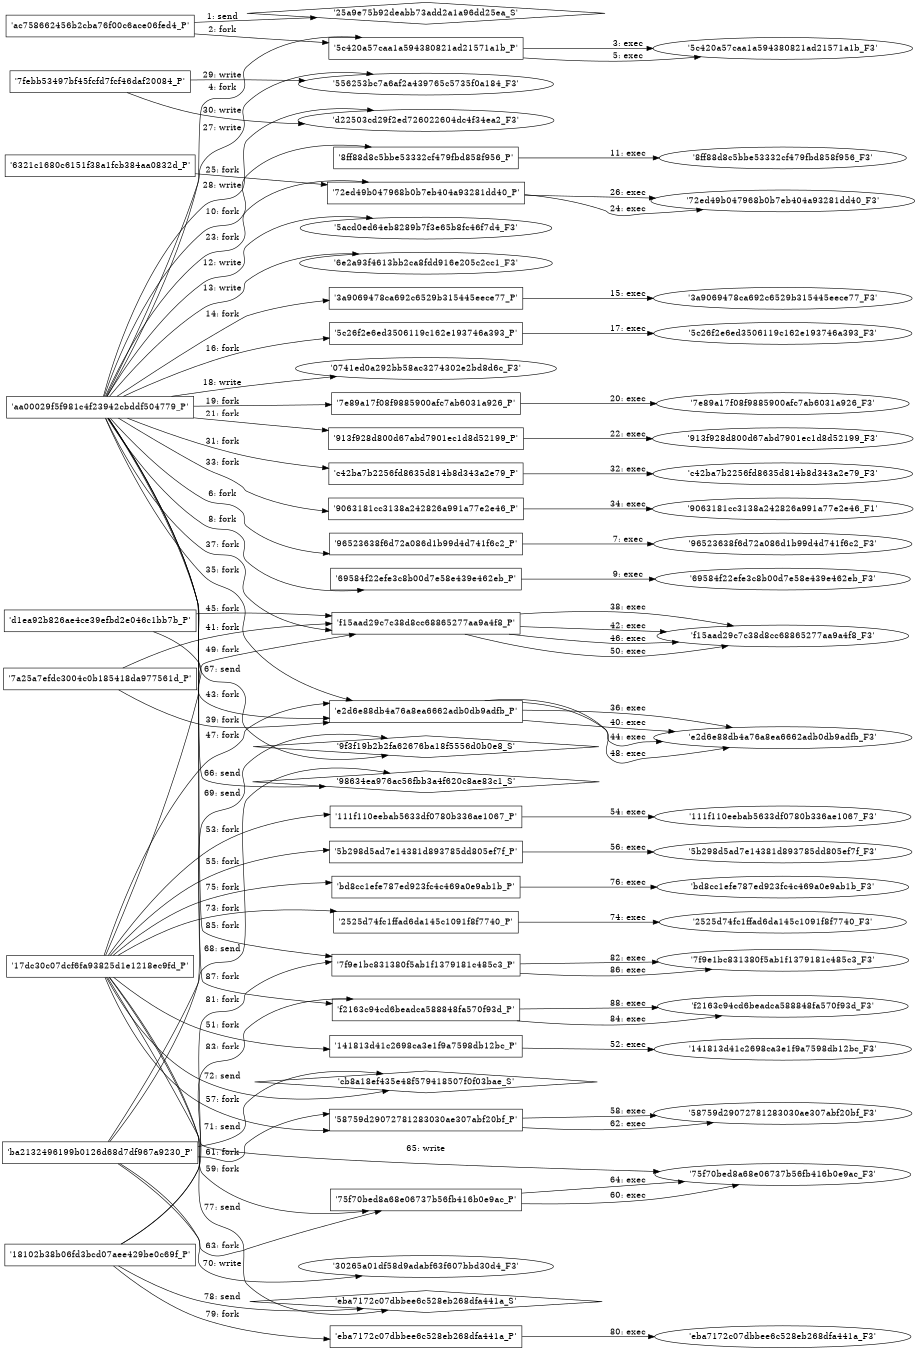 digraph "D:\Learning\Paper\apt\基于CTI的攻击预警\Dataset\攻击图\ASGfromALLCTI\Trend-spotting email techniques How modern phishing emails hide in plain sight.dot" {
rankdir="LR"
size="9"
fixedsize="false"
splines="true"
nodesep=0.3
ranksep=0
fontsize=10
overlap="scalexy"
engine= "neato"
	"'25a9e75b92deabb73add2a1a96dd25ea_S'" [node_type=Socket shape=diamond]
	"'ac758662456b2cba76f00c6ace06fed4_P'" [node_type=Process shape=box]
	"'ac758662456b2cba76f00c6ace06fed4_P'" -> "'25a9e75b92deabb73add2a1a96dd25ea_S'" [label="1: send"]
	"'ac758662456b2cba76f00c6ace06fed4_P'" [node_type=Process shape=box]
	"'5c420a57caa1a594380821ad21571a1b_P'" [node_type=Process shape=box]
	"'ac758662456b2cba76f00c6ace06fed4_P'" -> "'5c420a57caa1a594380821ad21571a1b_P'" [label="2: fork"]
	"'5c420a57caa1a594380821ad21571a1b_P'" [node_type=Process shape=box]
	"'5c420a57caa1a594380821ad21571a1b_F3'" [node_type=File shape=ellipse]
	"'5c420a57caa1a594380821ad21571a1b_P'" -> "'5c420a57caa1a594380821ad21571a1b_F3'" [label="3: exec"]
	"'aa00029f5f981c4f23942cbddf504779_P'" [node_type=Process shape=box]
	"'5c420a57caa1a594380821ad21571a1b_P'" [node_type=Process shape=box]
	"'aa00029f5f981c4f23942cbddf504779_P'" -> "'5c420a57caa1a594380821ad21571a1b_P'" [label="4: fork"]
	"'5c420a57caa1a594380821ad21571a1b_P'" [node_type=Process shape=box]
	"'5c420a57caa1a594380821ad21571a1b_F3'" [node_type=File shape=ellipse]
	"'5c420a57caa1a594380821ad21571a1b_P'" -> "'5c420a57caa1a594380821ad21571a1b_F3'" [label="5: exec"]
	"'aa00029f5f981c4f23942cbddf504779_P'" [node_type=Process shape=box]
	"'96523638f6d72a086d1b99d4d741f6c2_P'" [node_type=Process shape=box]
	"'aa00029f5f981c4f23942cbddf504779_P'" -> "'96523638f6d72a086d1b99d4d741f6c2_P'" [label="6: fork"]
	"'96523638f6d72a086d1b99d4d741f6c2_P'" [node_type=Process shape=box]
	"'96523638f6d72a086d1b99d4d741f6c2_F3'" [node_type=File shape=ellipse]
	"'96523638f6d72a086d1b99d4d741f6c2_P'" -> "'96523638f6d72a086d1b99d4d741f6c2_F3'" [label="7: exec"]
	"'aa00029f5f981c4f23942cbddf504779_P'" [node_type=Process shape=box]
	"'69584f22efe3c8b00d7e58e439e462eb_P'" [node_type=Process shape=box]
	"'aa00029f5f981c4f23942cbddf504779_P'" -> "'69584f22efe3c8b00d7e58e439e462eb_P'" [label="8: fork"]
	"'69584f22efe3c8b00d7e58e439e462eb_P'" [node_type=Process shape=box]
	"'69584f22efe3c8b00d7e58e439e462eb_F3'" [node_type=File shape=ellipse]
	"'69584f22efe3c8b00d7e58e439e462eb_P'" -> "'69584f22efe3c8b00d7e58e439e462eb_F3'" [label="9: exec"]
	"'aa00029f5f981c4f23942cbddf504779_P'" [node_type=Process shape=box]
	"'8ff88d8c5bbe53332cf479fbd858f956_P'" [node_type=Process shape=box]
	"'aa00029f5f981c4f23942cbddf504779_P'" -> "'8ff88d8c5bbe53332cf479fbd858f956_P'" [label="10: fork"]
	"'8ff88d8c5bbe53332cf479fbd858f956_P'" [node_type=Process shape=box]
	"'8ff88d8c5bbe53332cf479fbd858f956_F3'" [node_type=File shape=ellipse]
	"'8ff88d8c5bbe53332cf479fbd858f956_P'" -> "'8ff88d8c5bbe53332cf479fbd858f956_F3'" [label="11: exec"]
	"'5acd0ed64eb8289b7f3e65b8fc46f7d4_F3'" [node_type=file shape=ellipse]
	"'aa00029f5f981c4f23942cbddf504779_P'" [node_type=Process shape=box]
	"'aa00029f5f981c4f23942cbddf504779_P'" -> "'5acd0ed64eb8289b7f3e65b8fc46f7d4_F3'" [label="12: write"]
	"'6e2a93f4613bb2ca8fdd916e205c2cc1_F3'" [node_type=file shape=ellipse]
	"'aa00029f5f981c4f23942cbddf504779_P'" [node_type=Process shape=box]
	"'aa00029f5f981c4f23942cbddf504779_P'" -> "'6e2a93f4613bb2ca8fdd916e205c2cc1_F3'" [label="13: write"]
	"'aa00029f5f981c4f23942cbddf504779_P'" [node_type=Process shape=box]
	"'3a9069478ca692c6529b315445eece77_P'" [node_type=Process shape=box]
	"'aa00029f5f981c4f23942cbddf504779_P'" -> "'3a9069478ca692c6529b315445eece77_P'" [label="14: fork"]
	"'3a9069478ca692c6529b315445eece77_P'" [node_type=Process shape=box]
	"'3a9069478ca692c6529b315445eece77_F3'" [node_type=File shape=ellipse]
	"'3a9069478ca692c6529b315445eece77_P'" -> "'3a9069478ca692c6529b315445eece77_F3'" [label="15: exec"]
	"'aa00029f5f981c4f23942cbddf504779_P'" [node_type=Process shape=box]
	"'5c26f2e6ed3506119c162e193746a393_P'" [node_type=Process shape=box]
	"'aa00029f5f981c4f23942cbddf504779_P'" -> "'5c26f2e6ed3506119c162e193746a393_P'" [label="16: fork"]
	"'5c26f2e6ed3506119c162e193746a393_P'" [node_type=Process shape=box]
	"'5c26f2e6ed3506119c162e193746a393_F3'" [node_type=File shape=ellipse]
	"'5c26f2e6ed3506119c162e193746a393_P'" -> "'5c26f2e6ed3506119c162e193746a393_F3'" [label="17: exec"]
	"'0741ed0a292bb58ac3274302e2bd8d6c_F3'" [node_type=file shape=ellipse]
	"'aa00029f5f981c4f23942cbddf504779_P'" [node_type=Process shape=box]
	"'aa00029f5f981c4f23942cbddf504779_P'" -> "'0741ed0a292bb58ac3274302e2bd8d6c_F3'" [label="18: write"]
	"'aa00029f5f981c4f23942cbddf504779_P'" [node_type=Process shape=box]
	"'7e89a17f08f9885900afc7ab6031a926_P'" [node_type=Process shape=box]
	"'aa00029f5f981c4f23942cbddf504779_P'" -> "'7e89a17f08f9885900afc7ab6031a926_P'" [label="19: fork"]
	"'7e89a17f08f9885900afc7ab6031a926_P'" [node_type=Process shape=box]
	"'7e89a17f08f9885900afc7ab6031a926_F3'" [node_type=File shape=ellipse]
	"'7e89a17f08f9885900afc7ab6031a926_P'" -> "'7e89a17f08f9885900afc7ab6031a926_F3'" [label="20: exec"]
	"'aa00029f5f981c4f23942cbddf504779_P'" [node_type=Process shape=box]
	"'913f928d800d67abd7901ec1d8d52199_P'" [node_type=Process shape=box]
	"'aa00029f5f981c4f23942cbddf504779_P'" -> "'913f928d800d67abd7901ec1d8d52199_P'" [label="21: fork"]
	"'913f928d800d67abd7901ec1d8d52199_P'" [node_type=Process shape=box]
	"'913f928d800d67abd7901ec1d8d52199_F3'" [node_type=File shape=ellipse]
	"'913f928d800d67abd7901ec1d8d52199_P'" -> "'913f928d800d67abd7901ec1d8d52199_F3'" [label="22: exec"]
	"'aa00029f5f981c4f23942cbddf504779_P'" [node_type=Process shape=box]
	"'72ed49b047968b0b7eb404a93281dd40_P'" [node_type=Process shape=box]
	"'aa00029f5f981c4f23942cbddf504779_P'" -> "'72ed49b047968b0b7eb404a93281dd40_P'" [label="23: fork"]
	"'72ed49b047968b0b7eb404a93281dd40_P'" [node_type=Process shape=box]
	"'72ed49b047968b0b7eb404a93281dd40_F3'" [node_type=File shape=ellipse]
	"'72ed49b047968b0b7eb404a93281dd40_P'" -> "'72ed49b047968b0b7eb404a93281dd40_F3'" [label="24: exec"]
	"'6321c1680c6151f38a1fcb384aa0832d_P'" [node_type=Process shape=box]
	"'72ed49b047968b0b7eb404a93281dd40_P'" [node_type=Process shape=box]
	"'6321c1680c6151f38a1fcb384aa0832d_P'" -> "'72ed49b047968b0b7eb404a93281dd40_P'" [label="25: fork"]
	"'72ed49b047968b0b7eb404a93281dd40_P'" [node_type=Process shape=box]
	"'72ed49b047968b0b7eb404a93281dd40_F3'" [node_type=File shape=ellipse]
	"'72ed49b047968b0b7eb404a93281dd40_P'" -> "'72ed49b047968b0b7eb404a93281dd40_F3'" [label="26: exec"]
	"'556253bc7a6af2a439765c5735f0a184_F3'" [node_type=file shape=ellipse]
	"'aa00029f5f981c4f23942cbddf504779_P'" [node_type=Process shape=box]
	"'aa00029f5f981c4f23942cbddf504779_P'" -> "'556253bc7a6af2a439765c5735f0a184_F3'" [label="27: write"]
	"'d22503cd29f2ed726022604dc4f34ea2_F3'" [node_type=file shape=ellipse]
	"'aa00029f5f981c4f23942cbddf504779_P'" [node_type=Process shape=box]
	"'aa00029f5f981c4f23942cbddf504779_P'" -> "'d22503cd29f2ed726022604dc4f34ea2_F3'" [label="28: write"]
	"'556253bc7a6af2a439765c5735f0a184_F3'" [node_type=file shape=ellipse]
	"'7febb53497bf45fcfd7fcf46daf20084_P'" [node_type=Process shape=box]
	"'7febb53497bf45fcfd7fcf46daf20084_P'" -> "'556253bc7a6af2a439765c5735f0a184_F3'" [label="29: write"]
	"'d22503cd29f2ed726022604dc4f34ea2_F3'" [node_type=file shape=ellipse]
	"'7febb53497bf45fcfd7fcf46daf20084_P'" [node_type=Process shape=box]
	"'7febb53497bf45fcfd7fcf46daf20084_P'" -> "'d22503cd29f2ed726022604dc4f34ea2_F3'" [label="30: write"]
	"'aa00029f5f981c4f23942cbddf504779_P'" [node_type=Process shape=box]
	"'c42ba7b2256fd8635d814b8d343a2e79_P'" [node_type=Process shape=box]
	"'aa00029f5f981c4f23942cbddf504779_P'" -> "'c42ba7b2256fd8635d814b8d343a2e79_P'" [label="31: fork"]
	"'c42ba7b2256fd8635d814b8d343a2e79_P'" [node_type=Process shape=box]
	"'c42ba7b2256fd8635d814b8d343a2e79_F3'" [node_type=File shape=ellipse]
	"'c42ba7b2256fd8635d814b8d343a2e79_P'" -> "'c42ba7b2256fd8635d814b8d343a2e79_F3'" [label="32: exec"]
	"'aa00029f5f981c4f23942cbddf504779_P'" [node_type=Process shape=box]
	"'9063181cc3138a242826a991a77e2e46_P'" [node_type=Process shape=box]
	"'aa00029f5f981c4f23942cbddf504779_P'" -> "'9063181cc3138a242826a991a77e2e46_P'" [label="33: fork"]
	"'9063181cc3138a242826a991a77e2e46_P'" [node_type=Process shape=box]
	"'9063181cc3138a242826a991a77e2e46_F1'" [node_type=File shape=ellipse]
	"'9063181cc3138a242826a991a77e2e46_P'" -> "'9063181cc3138a242826a991a77e2e46_F1'" [label="34: exec"]
	"'aa00029f5f981c4f23942cbddf504779_P'" [node_type=Process shape=box]
	"'e2d6e88db4a76a8ea6662adb0db9adfb_P'" [node_type=Process shape=box]
	"'aa00029f5f981c4f23942cbddf504779_P'" -> "'e2d6e88db4a76a8ea6662adb0db9adfb_P'" [label="35: fork"]
	"'e2d6e88db4a76a8ea6662adb0db9adfb_P'" [node_type=Process shape=box]
	"'e2d6e88db4a76a8ea6662adb0db9adfb_F3'" [node_type=File shape=ellipse]
	"'e2d6e88db4a76a8ea6662adb0db9adfb_P'" -> "'e2d6e88db4a76a8ea6662adb0db9adfb_F3'" [label="36: exec"]
	"'aa00029f5f981c4f23942cbddf504779_P'" [node_type=Process shape=box]
	"'f15aad29c7c38d8cc68865277aa9a4f8_P'" [node_type=Process shape=box]
	"'aa00029f5f981c4f23942cbddf504779_P'" -> "'f15aad29c7c38d8cc68865277aa9a4f8_P'" [label="37: fork"]
	"'f15aad29c7c38d8cc68865277aa9a4f8_P'" [node_type=Process shape=box]
	"'f15aad29c7c38d8cc68865277aa9a4f8_F3'" [node_type=File shape=ellipse]
	"'f15aad29c7c38d8cc68865277aa9a4f8_P'" -> "'f15aad29c7c38d8cc68865277aa9a4f8_F3'" [label="38: exec"]
	"'7a25a7efdc3004c0b185418da977561d_P'" [node_type=Process shape=box]
	"'e2d6e88db4a76a8ea6662adb0db9adfb_P'" [node_type=Process shape=box]
	"'7a25a7efdc3004c0b185418da977561d_P'" -> "'e2d6e88db4a76a8ea6662adb0db9adfb_P'" [label="39: fork"]
	"'e2d6e88db4a76a8ea6662adb0db9adfb_P'" [node_type=Process shape=box]
	"'e2d6e88db4a76a8ea6662adb0db9adfb_F3'" [node_type=File shape=ellipse]
	"'e2d6e88db4a76a8ea6662adb0db9adfb_P'" -> "'e2d6e88db4a76a8ea6662adb0db9adfb_F3'" [label="40: exec"]
	"'7a25a7efdc3004c0b185418da977561d_P'" [node_type=Process shape=box]
	"'f15aad29c7c38d8cc68865277aa9a4f8_P'" [node_type=Process shape=box]
	"'7a25a7efdc3004c0b185418da977561d_P'" -> "'f15aad29c7c38d8cc68865277aa9a4f8_P'" [label="41: fork"]
	"'f15aad29c7c38d8cc68865277aa9a4f8_P'" [node_type=Process shape=box]
	"'f15aad29c7c38d8cc68865277aa9a4f8_F3'" [node_type=File shape=ellipse]
	"'f15aad29c7c38d8cc68865277aa9a4f8_P'" -> "'f15aad29c7c38d8cc68865277aa9a4f8_F3'" [label="42: exec"]
	"'d1ea92b826ae4ce39efbd2e046c1bb7b_P'" [node_type=Process shape=box]
	"'e2d6e88db4a76a8ea6662adb0db9adfb_P'" [node_type=Process shape=box]
	"'d1ea92b826ae4ce39efbd2e046c1bb7b_P'" -> "'e2d6e88db4a76a8ea6662adb0db9adfb_P'" [label="43: fork"]
	"'e2d6e88db4a76a8ea6662adb0db9adfb_P'" [node_type=Process shape=box]
	"'e2d6e88db4a76a8ea6662adb0db9adfb_F3'" [node_type=File shape=ellipse]
	"'e2d6e88db4a76a8ea6662adb0db9adfb_P'" -> "'e2d6e88db4a76a8ea6662adb0db9adfb_F3'" [label="44: exec"]
	"'d1ea92b826ae4ce39efbd2e046c1bb7b_P'" [node_type=Process shape=box]
	"'f15aad29c7c38d8cc68865277aa9a4f8_P'" [node_type=Process shape=box]
	"'d1ea92b826ae4ce39efbd2e046c1bb7b_P'" -> "'f15aad29c7c38d8cc68865277aa9a4f8_P'" [label="45: fork"]
	"'f15aad29c7c38d8cc68865277aa9a4f8_P'" [node_type=Process shape=box]
	"'f15aad29c7c38d8cc68865277aa9a4f8_F3'" [node_type=File shape=ellipse]
	"'f15aad29c7c38d8cc68865277aa9a4f8_P'" -> "'f15aad29c7c38d8cc68865277aa9a4f8_F3'" [label="46: exec"]
	"'17dc30c07dcf6fa93825d1e1218ec9fd_P'" [node_type=Process shape=box]
	"'e2d6e88db4a76a8ea6662adb0db9adfb_P'" [node_type=Process shape=box]
	"'17dc30c07dcf6fa93825d1e1218ec9fd_P'" -> "'e2d6e88db4a76a8ea6662adb0db9adfb_P'" [label="47: fork"]
	"'e2d6e88db4a76a8ea6662adb0db9adfb_P'" [node_type=Process shape=box]
	"'e2d6e88db4a76a8ea6662adb0db9adfb_F3'" [node_type=File shape=ellipse]
	"'e2d6e88db4a76a8ea6662adb0db9adfb_P'" -> "'e2d6e88db4a76a8ea6662adb0db9adfb_F3'" [label="48: exec"]
	"'17dc30c07dcf6fa93825d1e1218ec9fd_P'" [node_type=Process shape=box]
	"'f15aad29c7c38d8cc68865277aa9a4f8_P'" [node_type=Process shape=box]
	"'17dc30c07dcf6fa93825d1e1218ec9fd_P'" -> "'f15aad29c7c38d8cc68865277aa9a4f8_P'" [label="49: fork"]
	"'f15aad29c7c38d8cc68865277aa9a4f8_P'" [node_type=Process shape=box]
	"'f15aad29c7c38d8cc68865277aa9a4f8_F3'" [node_type=File shape=ellipse]
	"'f15aad29c7c38d8cc68865277aa9a4f8_P'" -> "'f15aad29c7c38d8cc68865277aa9a4f8_F3'" [label="50: exec"]
	"'17dc30c07dcf6fa93825d1e1218ec9fd_P'" [node_type=Process shape=box]
	"'141813d41c2698ca3e1f9a7598db12bc_P'" [node_type=Process shape=box]
	"'17dc30c07dcf6fa93825d1e1218ec9fd_P'" -> "'141813d41c2698ca3e1f9a7598db12bc_P'" [label="51: fork"]
	"'141813d41c2698ca3e1f9a7598db12bc_P'" [node_type=Process shape=box]
	"'141813d41c2698ca3e1f9a7598db12bc_F3'" [node_type=File shape=ellipse]
	"'141813d41c2698ca3e1f9a7598db12bc_P'" -> "'141813d41c2698ca3e1f9a7598db12bc_F3'" [label="52: exec"]
	"'17dc30c07dcf6fa93825d1e1218ec9fd_P'" [node_type=Process shape=box]
	"'111f110eebab5633df0780b336ae1067_P'" [node_type=Process shape=box]
	"'17dc30c07dcf6fa93825d1e1218ec9fd_P'" -> "'111f110eebab5633df0780b336ae1067_P'" [label="53: fork"]
	"'111f110eebab5633df0780b336ae1067_P'" [node_type=Process shape=box]
	"'111f110eebab5633df0780b336ae1067_F3'" [node_type=File shape=ellipse]
	"'111f110eebab5633df0780b336ae1067_P'" -> "'111f110eebab5633df0780b336ae1067_F3'" [label="54: exec"]
	"'17dc30c07dcf6fa93825d1e1218ec9fd_P'" [node_type=Process shape=box]
	"'5b298d5ad7e14381d893785dd805ef7f_P'" [node_type=Process shape=box]
	"'17dc30c07dcf6fa93825d1e1218ec9fd_P'" -> "'5b298d5ad7e14381d893785dd805ef7f_P'" [label="55: fork"]
	"'5b298d5ad7e14381d893785dd805ef7f_P'" [node_type=Process shape=box]
	"'5b298d5ad7e14381d893785dd805ef7f_F3'" [node_type=File shape=ellipse]
	"'5b298d5ad7e14381d893785dd805ef7f_P'" -> "'5b298d5ad7e14381d893785dd805ef7f_F3'" [label="56: exec"]
	"'17dc30c07dcf6fa93825d1e1218ec9fd_P'" [node_type=Process shape=box]
	"'58759d29072781283030ae307abf20bf_P'" [node_type=Process shape=box]
	"'17dc30c07dcf6fa93825d1e1218ec9fd_P'" -> "'58759d29072781283030ae307abf20bf_P'" [label="57: fork"]
	"'58759d29072781283030ae307abf20bf_P'" [node_type=Process shape=box]
	"'58759d29072781283030ae307abf20bf_F3'" [node_type=File shape=ellipse]
	"'58759d29072781283030ae307abf20bf_P'" -> "'58759d29072781283030ae307abf20bf_F3'" [label="58: exec"]
	"'17dc30c07dcf6fa93825d1e1218ec9fd_P'" [node_type=Process shape=box]
	"'75f70bed8a68e06737b56fb416b0e9ac_P'" [node_type=Process shape=box]
	"'17dc30c07dcf6fa93825d1e1218ec9fd_P'" -> "'75f70bed8a68e06737b56fb416b0e9ac_P'" [label="59: fork"]
	"'75f70bed8a68e06737b56fb416b0e9ac_P'" [node_type=Process shape=box]
	"'75f70bed8a68e06737b56fb416b0e9ac_F3'" [node_type=File shape=ellipse]
	"'75f70bed8a68e06737b56fb416b0e9ac_P'" -> "'75f70bed8a68e06737b56fb416b0e9ac_F3'" [label="60: exec"]
	"'ba2132496199b0126d68d7df967a9230_P'" [node_type=Process shape=box]
	"'58759d29072781283030ae307abf20bf_P'" [node_type=Process shape=box]
	"'ba2132496199b0126d68d7df967a9230_P'" -> "'58759d29072781283030ae307abf20bf_P'" [label="61: fork"]
	"'58759d29072781283030ae307abf20bf_P'" [node_type=Process shape=box]
	"'58759d29072781283030ae307abf20bf_F3'" [node_type=File shape=ellipse]
	"'58759d29072781283030ae307abf20bf_P'" -> "'58759d29072781283030ae307abf20bf_F3'" [label="62: exec"]
	"'ba2132496199b0126d68d7df967a9230_P'" [node_type=Process shape=box]
	"'75f70bed8a68e06737b56fb416b0e9ac_P'" [node_type=Process shape=box]
	"'ba2132496199b0126d68d7df967a9230_P'" -> "'75f70bed8a68e06737b56fb416b0e9ac_P'" [label="63: fork"]
	"'75f70bed8a68e06737b56fb416b0e9ac_P'" [node_type=Process shape=box]
	"'75f70bed8a68e06737b56fb416b0e9ac_F3'" [node_type=File shape=ellipse]
	"'75f70bed8a68e06737b56fb416b0e9ac_P'" -> "'75f70bed8a68e06737b56fb416b0e9ac_F3'" [label="64: exec"]
	"'75f70bed8a68e06737b56fb416b0e9ac_F3'" [node_type=file shape=ellipse]
	"'17dc30c07dcf6fa93825d1e1218ec9fd_P'" [node_type=Process shape=box]
	"'17dc30c07dcf6fa93825d1e1218ec9fd_P'" -> "'75f70bed8a68e06737b56fb416b0e9ac_F3'" [label="65: write"]
	"'98634ea976ac56fbb3a4f620c8ae83c1_S'" [node_type=Socket shape=diamond]
	"'aa00029f5f981c4f23942cbddf504779_P'" [node_type=Process shape=box]
	"'aa00029f5f981c4f23942cbddf504779_P'" -> "'98634ea976ac56fbb3a4f620c8ae83c1_S'" [label="66: send"]
	"'9f3f19b2b2fa62676ba18f5556d0b0e8_S'" [node_type=Socket shape=diamond]
	"'aa00029f5f981c4f23942cbddf504779_P'" [node_type=Process shape=box]
	"'aa00029f5f981c4f23942cbddf504779_P'" -> "'9f3f19b2b2fa62676ba18f5556d0b0e8_S'" [label="67: send"]
	"'98634ea976ac56fbb3a4f620c8ae83c1_S'" [node_type=Socket shape=diamond]
	"'ba2132496199b0126d68d7df967a9230_P'" [node_type=Process shape=box]
	"'ba2132496199b0126d68d7df967a9230_P'" -> "'98634ea976ac56fbb3a4f620c8ae83c1_S'" [label="68: send"]
	"'9f3f19b2b2fa62676ba18f5556d0b0e8_S'" [node_type=Socket shape=diamond]
	"'ba2132496199b0126d68d7df967a9230_P'" [node_type=Process shape=box]
	"'ba2132496199b0126d68d7df967a9230_P'" -> "'9f3f19b2b2fa62676ba18f5556d0b0e8_S'" [label="69: send"]
	"'30265a01df58d9adabf63f607bbd30d4_F3'" [node_type=file shape=ellipse]
	"'ba2132496199b0126d68d7df967a9230_P'" [node_type=Process shape=box]
	"'ba2132496199b0126d68d7df967a9230_P'" -> "'30265a01df58d9adabf63f607bbd30d4_F3'" [label="70: write"]
	"'cb8a18ef435e48f579418507f0f03bae_S'" [node_type=Socket shape=diamond]
	"'ba2132496199b0126d68d7df967a9230_P'" [node_type=Process shape=box]
	"'ba2132496199b0126d68d7df967a9230_P'" -> "'cb8a18ef435e48f579418507f0f03bae_S'" [label="71: send"]
	"'cb8a18ef435e48f579418507f0f03bae_S'" [node_type=Socket shape=diamond]
	"'17dc30c07dcf6fa93825d1e1218ec9fd_P'" [node_type=Process shape=box]
	"'17dc30c07dcf6fa93825d1e1218ec9fd_P'" -> "'cb8a18ef435e48f579418507f0f03bae_S'" [label="72: send"]
	"'17dc30c07dcf6fa93825d1e1218ec9fd_P'" [node_type=Process shape=box]
	"'2525d74fc1ffad6da145c1091f8f7740_P'" [node_type=Process shape=box]
	"'17dc30c07dcf6fa93825d1e1218ec9fd_P'" -> "'2525d74fc1ffad6da145c1091f8f7740_P'" [label="73: fork"]
	"'2525d74fc1ffad6da145c1091f8f7740_P'" [node_type=Process shape=box]
	"'2525d74fc1ffad6da145c1091f8f7740_F3'" [node_type=File shape=ellipse]
	"'2525d74fc1ffad6da145c1091f8f7740_P'" -> "'2525d74fc1ffad6da145c1091f8f7740_F3'" [label="74: exec"]
	"'17dc30c07dcf6fa93825d1e1218ec9fd_P'" [node_type=Process shape=box]
	"'bd8cc1efe787ed923fc4c469a0e9ab1b_P'" [node_type=Process shape=box]
	"'17dc30c07dcf6fa93825d1e1218ec9fd_P'" -> "'bd8cc1efe787ed923fc4c469a0e9ab1b_P'" [label="75: fork"]
	"'bd8cc1efe787ed923fc4c469a0e9ab1b_P'" [node_type=Process shape=box]
	"'bd8cc1efe787ed923fc4c469a0e9ab1b_F3'" [node_type=File shape=ellipse]
	"'bd8cc1efe787ed923fc4c469a0e9ab1b_P'" -> "'bd8cc1efe787ed923fc4c469a0e9ab1b_F3'" [label="76: exec"]
	"'eba7172c07dbbee6c528eb268dfa441a_S'" [node_type=Socket shape=diamond]
	"'17dc30c07dcf6fa93825d1e1218ec9fd_P'" [node_type=Process shape=box]
	"'17dc30c07dcf6fa93825d1e1218ec9fd_P'" -> "'eba7172c07dbbee6c528eb268dfa441a_S'" [label="77: send"]
	"'eba7172c07dbbee6c528eb268dfa441a_S'" [node_type=Socket shape=diamond]
	"'18102b38b06fd3bcd07aee429be0c69f_P'" [node_type=Process shape=box]
	"'18102b38b06fd3bcd07aee429be0c69f_P'" -> "'eba7172c07dbbee6c528eb268dfa441a_S'" [label="78: send"]
	"'18102b38b06fd3bcd07aee429be0c69f_P'" [node_type=Process shape=box]
	"'eba7172c07dbbee6c528eb268dfa441a_P'" [node_type=Process shape=box]
	"'18102b38b06fd3bcd07aee429be0c69f_P'" -> "'eba7172c07dbbee6c528eb268dfa441a_P'" [label="79: fork"]
	"'eba7172c07dbbee6c528eb268dfa441a_P'" [node_type=Process shape=box]
	"'eba7172c07dbbee6c528eb268dfa441a_F3'" [node_type=File shape=ellipse]
	"'eba7172c07dbbee6c528eb268dfa441a_P'" -> "'eba7172c07dbbee6c528eb268dfa441a_F3'" [label="80: exec"]
	"'18102b38b06fd3bcd07aee429be0c69f_P'" [node_type=Process shape=box]
	"'7f9e1bc831380f5ab1f1379181c485c3_P'" [node_type=Process shape=box]
	"'18102b38b06fd3bcd07aee429be0c69f_P'" -> "'7f9e1bc831380f5ab1f1379181c485c3_P'" [label="81: fork"]
	"'7f9e1bc831380f5ab1f1379181c485c3_P'" [node_type=Process shape=box]
	"'7f9e1bc831380f5ab1f1379181c485c3_F3'" [node_type=File shape=ellipse]
	"'7f9e1bc831380f5ab1f1379181c485c3_P'" -> "'7f9e1bc831380f5ab1f1379181c485c3_F3'" [label="82: exec"]
	"'18102b38b06fd3bcd07aee429be0c69f_P'" [node_type=Process shape=box]
	"'f2163c94cd6beadca588848fa570f93d_P'" [node_type=Process shape=box]
	"'18102b38b06fd3bcd07aee429be0c69f_P'" -> "'f2163c94cd6beadca588848fa570f93d_P'" [label="83: fork"]
	"'f2163c94cd6beadca588848fa570f93d_P'" [node_type=Process shape=box]
	"'f2163c94cd6beadca588848fa570f93d_F3'" [node_type=File shape=ellipse]
	"'f2163c94cd6beadca588848fa570f93d_P'" -> "'f2163c94cd6beadca588848fa570f93d_F3'" [label="84: exec"]
	"'aa00029f5f981c4f23942cbddf504779_P'" [node_type=Process shape=box]
	"'7f9e1bc831380f5ab1f1379181c485c3_P'" [node_type=Process shape=box]
	"'aa00029f5f981c4f23942cbddf504779_P'" -> "'7f9e1bc831380f5ab1f1379181c485c3_P'" [label="85: fork"]
	"'7f9e1bc831380f5ab1f1379181c485c3_P'" [node_type=Process shape=box]
	"'7f9e1bc831380f5ab1f1379181c485c3_F3'" [node_type=File shape=ellipse]
	"'7f9e1bc831380f5ab1f1379181c485c3_P'" -> "'7f9e1bc831380f5ab1f1379181c485c3_F3'" [label="86: exec"]
	"'aa00029f5f981c4f23942cbddf504779_P'" [node_type=Process shape=box]
	"'f2163c94cd6beadca588848fa570f93d_P'" [node_type=Process shape=box]
	"'aa00029f5f981c4f23942cbddf504779_P'" -> "'f2163c94cd6beadca588848fa570f93d_P'" [label="87: fork"]
	"'f2163c94cd6beadca588848fa570f93d_P'" [node_type=Process shape=box]
	"'f2163c94cd6beadca588848fa570f93d_F3'" [node_type=File shape=ellipse]
	"'f2163c94cd6beadca588848fa570f93d_P'" -> "'f2163c94cd6beadca588848fa570f93d_F3'" [label="88: exec"]
}
